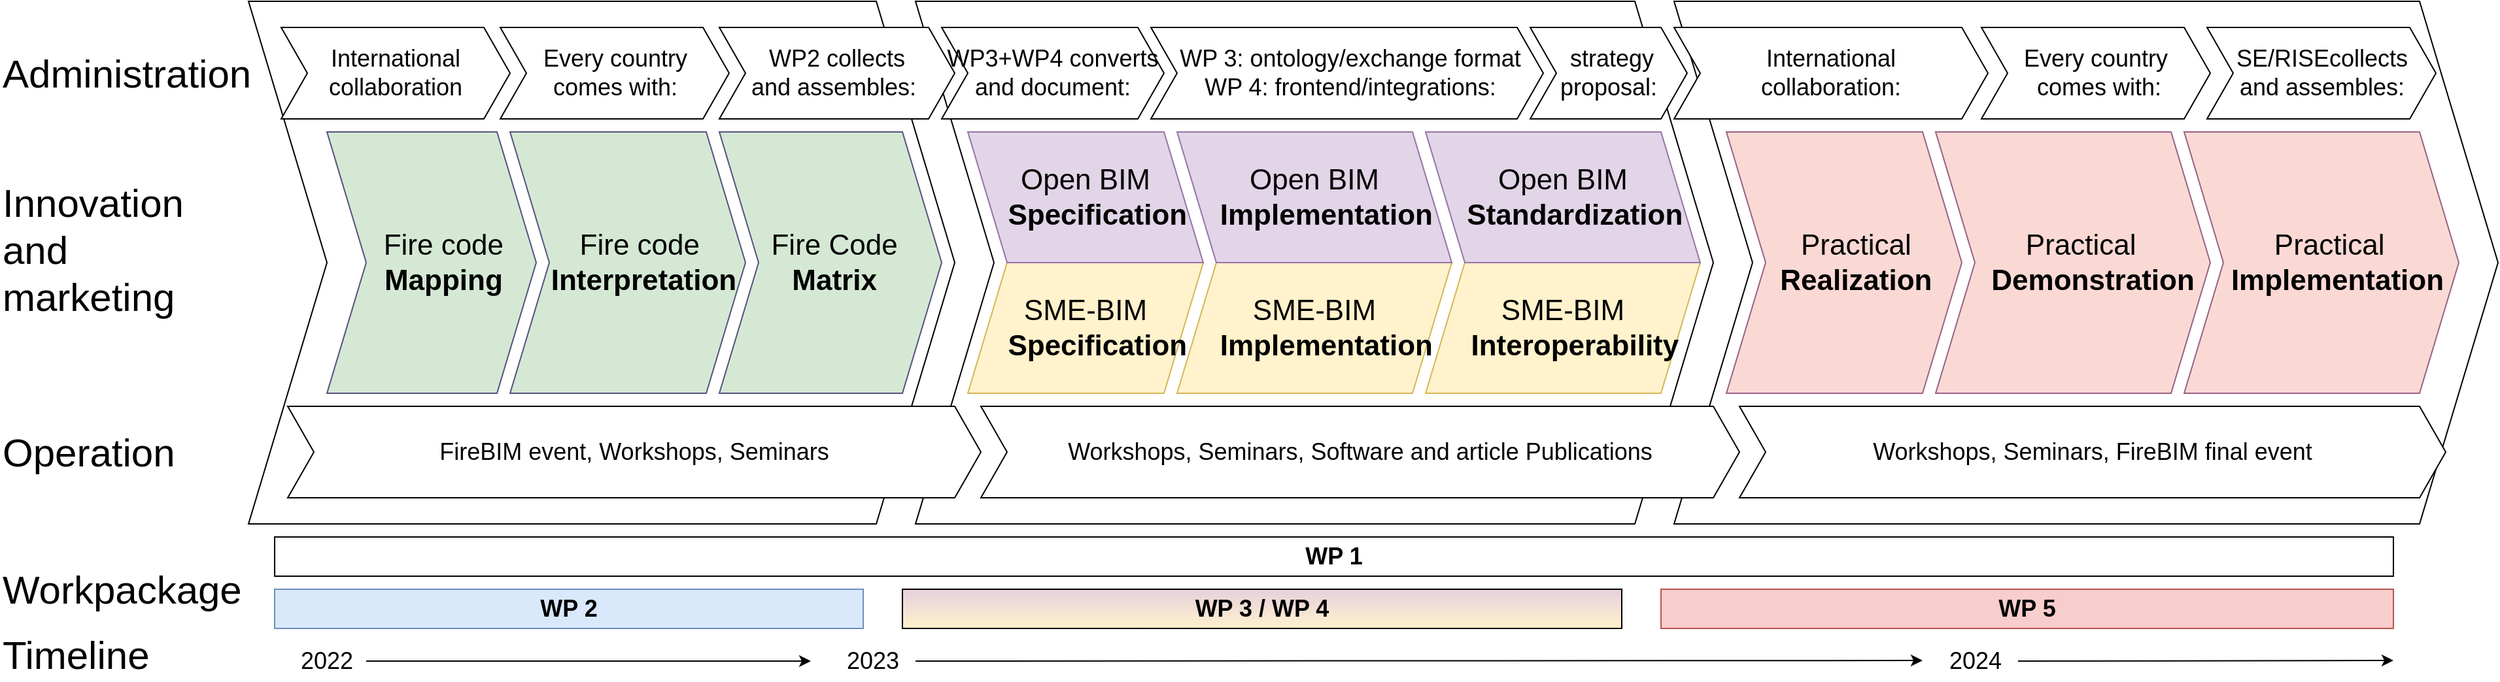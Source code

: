 <mxfile version="16.2.6" type="github">
  <diagram id="50i3K7nlYH6oyTf6ZRoc" name="Page-1">
    <mxGraphModel dx="2272" dy="762" grid="1" gridSize="10" guides="1" tooltips="1" connect="1" arrows="1" fold="1" page="1" pageScale="1" pageWidth="850" pageHeight="1100" math="0" shadow="0">
      <root>
        <mxCell id="0" />
        <mxCell id="1" parent="0" />
        <mxCell id="LbvQtDSeulyC5G_0_8Kj-7" value="" style="shape=step;perimeter=stepPerimeter;whiteSpace=wrap;html=1;fixedSize=1;size=60;" parent="1" vertex="1">
          <mxGeometry x="550" y="170" width="610" height="400" as="geometry" />
        </mxCell>
        <mxCell id="XaFjKHI1NQaH3z4sg4-c-1" value="&lt;div style=&quot;font-size: 22px&quot;&gt;SME-BIM&lt;/div&gt;&lt;div style=&quot;font-size: 22px&quot;&gt;&amp;nbsp; &amp;nbsp;&lt;b&gt;Specification&lt;/b&gt;&lt;/div&gt;" style="shape=parallelogram;perimeter=parallelogramPerimeter;whiteSpace=wrap;html=1;fixedSize=1;size=30;fillColor=#fff2cc;strokeColor=#d6b656;" vertex="1" parent="1">
          <mxGeometry x="590" y="370" width="180" height="100" as="geometry" />
        </mxCell>
        <mxCell id="XaFjKHI1NQaH3z4sg4-c-5" value="&lt;div style=&quot;font-size: 22px&quot;&gt;Open BIM&lt;/div&gt;&lt;div style=&quot;font-size: 22px&quot;&gt;&amp;nbsp; &amp;nbsp;&lt;b&gt;Specification&lt;/b&gt;&lt;/div&gt;" style="shape=parallelogram;perimeter=parallelogramPerimeter;whiteSpace=wrap;html=1;fixedSize=1;size=30;flipV=1;fillColor=#e1d5e7;strokeColor=#9673a6;" vertex="1" parent="1">
          <mxGeometry x="590" y="270" width="180" height="100" as="geometry" />
        </mxCell>
        <mxCell id="LbvQtDSeulyC5G_0_8Kj-1" value="" style="shape=step;perimeter=stepPerimeter;whiteSpace=wrap;html=1;fixedSize=1;size=60;" parent="1" vertex="1">
          <mxGeometry x="40" y="170" width="540" height="400" as="geometry" />
        </mxCell>
        <mxCell id="LbvQtDSeulyC5G_0_8Kj-3" value="&lt;div style=&quot;font-size: 22px&quot;&gt;&lt;span&gt;&amp;nbsp; &amp;nbsp; &amp;nbsp; Fire code&amp;nbsp; &amp;nbsp; &amp;nbsp; &amp;nbsp;&lt;b&gt;Mapping&lt;/b&gt;&lt;/span&gt;&lt;/div&gt;" style="shape=step;perimeter=stepPerimeter;whiteSpace=wrap;html=1;fixedSize=1;size=30;align=center;fillColor=#D5E8D4;strokeColor=#56517e;" parent="1" vertex="1">
          <mxGeometry x="100" y="270" width="160" height="200" as="geometry" />
        </mxCell>
        <mxCell id="LbvQtDSeulyC5G_0_8Kj-4" value="&lt;font style=&quot;font-size: 22px&quot;&gt;&amp;nbsp; &amp;nbsp; &amp;nbsp; &amp;nbsp; Fire code&amp;nbsp; &amp;nbsp; &amp;nbsp; &amp;nbsp; &amp;nbsp;&amp;nbsp;&lt;b&gt;Interpretation&lt;/b&gt;&lt;/font&gt;" style="shape=step;perimeter=stepPerimeter;whiteSpace=wrap;html=1;fixedSize=1;size=30;fillColor=#D5E8D4;strokeColor=#56517e;" parent="1" vertex="1">
          <mxGeometry x="240" y="270" width="180" height="200" as="geometry" />
        </mxCell>
        <mxCell id="LbvQtDSeulyC5G_0_8Kj-5" value="&lt;font style=&quot;font-size: 22px&quot;&gt;&amp;nbsp; &amp;nbsp; Fire Code&amp;nbsp; &amp;nbsp; &lt;b&gt;&amp;nbsp;Matrix&lt;/b&gt;&lt;/font&gt;" style="shape=step;perimeter=stepPerimeter;whiteSpace=wrap;html=1;fixedSize=1;size=30;fillColor=#D5E8D4;strokeColor=#56517e;" parent="1" vertex="1">
          <mxGeometry x="400" y="270" width="170" height="200" as="geometry" />
        </mxCell>
        <mxCell id="LbvQtDSeulyC5G_0_8Kj-13" value="" style="shape=step;perimeter=stepPerimeter;whiteSpace=wrap;html=1;fixedSize=1;size=60;" parent="1" vertex="1">
          <mxGeometry x="1130" y="170" width="630" height="400" as="geometry" />
        </mxCell>
        <mxCell id="LbvQtDSeulyC5G_0_8Kj-14" value="&lt;div style=&quot;font-size: 22px&quot;&gt;&lt;font style=&quot;font-size: 22px&quot;&gt;&amp;nbsp; &amp;nbsp;Practical&lt;/font&gt;&lt;/div&gt;&lt;div style=&quot;font-size: 22px&quot;&gt;&lt;font style=&quot;font-size: 22px&quot;&gt;&amp;nbsp; &amp;nbsp;&lt;b&gt;Realization&lt;/b&gt;&lt;/font&gt;&lt;/div&gt;" style="shape=step;perimeter=stepPerimeter;whiteSpace=wrap;html=1;fixedSize=1;size=30;align=center;fillColor=#FAD9D5;strokeColor=#996185;" parent="1" vertex="1">
          <mxGeometry x="1170" y="270" width="180" height="200" as="geometry" />
        </mxCell>
        <mxCell id="LbvQtDSeulyC5G_0_8Kj-15" value="&lt;font style=&quot;font-size: 22px&quot;&gt;&amp;nbsp; &amp;nbsp; &amp;nbsp; &amp;nbsp; &amp;nbsp; &amp;nbsp;Practical&amp;nbsp; &amp;nbsp; &amp;nbsp; &amp;nbsp; &amp;nbsp; &amp;nbsp; &amp;nbsp; &amp;nbsp;&lt;b&gt;Demonstration&lt;/b&gt;&lt;/font&gt;" style="shape=step;perimeter=stepPerimeter;whiteSpace=wrap;html=1;fixedSize=1;size=30;fillColor=#FAD9D5;strokeColor=#996185;" parent="1" vertex="1">
          <mxGeometry x="1330" y="270" width="210" height="200" as="geometry" />
        </mxCell>
        <mxCell id="LbvQtDSeulyC5G_0_8Kj-16" value="&lt;font style=&quot;font-size: 22px&quot;&gt;&amp;nbsp; &amp;nbsp; &amp;nbsp; &amp;nbsp; &amp;nbsp; &amp;nbsp;Practical&amp;nbsp; &amp;nbsp; &amp;nbsp; &amp;nbsp; &amp;nbsp; &amp;nbsp; &amp;nbsp;&amp;nbsp;&lt;b&gt;Implementation&lt;/b&gt;&lt;/font&gt;" style="shape=step;perimeter=stepPerimeter;whiteSpace=wrap;html=1;fixedSize=1;size=30;fillColor=#FAD9D5;strokeColor=#996185;" parent="1" vertex="1">
          <mxGeometry x="1520" y="270" width="210" height="200" as="geometry" />
        </mxCell>
        <mxCell id="LbvQtDSeulyC5G_0_8Kj-17" value="&lt;font style=&quot;font-size: 18px&quot;&gt;FireBIM event, Workshops, Seminars&lt;/font&gt;" style="shape=step;perimeter=stepPerimeter;whiteSpace=wrap;html=1;fixedSize=1;size=20;" parent="1" vertex="1">
          <mxGeometry x="70" y="480" width="530" height="70" as="geometry" />
        </mxCell>
        <mxCell id="LbvQtDSeulyC5G_0_8Kj-18" value="&lt;font style=&quot;font-size: 18px&quot;&gt;Workshops, Seminars, Software and article Publications&lt;/font&gt;" style="shape=step;perimeter=stepPerimeter;whiteSpace=wrap;html=1;fixedSize=1;size=20;" parent="1" vertex="1">
          <mxGeometry x="600" y="480" width="580" height="70" as="geometry" />
        </mxCell>
        <mxCell id="LbvQtDSeulyC5G_0_8Kj-19" value="&lt;font style=&quot;font-size: 18px&quot;&gt;Workshops, Seminars, FireBIM final event&lt;/font&gt;" style="shape=step;perimeter=stepPerimeter;whiteSpace=wrap;html=1;fixedSize=1;size=20;" parent="1" vertex="1">
          <mxGeometry x="1180" y="480" width="540" height="70" as="geometry" />
        </mxCell>
        <mxCell id="LbvQtDSeulyC5G_0_8Kj-23" value="&lt;font style=&quot;font-size: 18px&quot;&gt;International collaboration&lt;/font&gt;" style="shape=step;perimeter=stepPerimeter;whiteSpace=wrap;html=1;fixedSize=1;size=20;" parent="1" vertex="1">
          <mxGeometry x="65" y="190" width="175" height="70" as="geometry" />
        </mxCell>
        <mxCell id="LbvQtDSeulyC5G_0_8Kj-25" value="&lt;font style=&quot;font-size: 18px&quot;&gt;WP2 collects &lt;br&gt;and assembles:&amp;nbsp;&lt;/font&gt;" style="shape=step;perimeter=stepPerimeter;whiteSpace=wrap;html=1;fixedSize=1;size=20;" parent="1" vertex="1">
          <mxGeometry x="400" y="190" width="180" height="70" as="geometry" />
        </mxCell>
        <mxCell id="LbvQtDSeulyC5G_0_8Kj-26" value="&lt;font style=&quot;font-size: 18px&quot;&gt;Every country &lt;br&gt;comes with:&lt;/font&gt;" style="shape=step;perimeter=stepPerimeter;whiteSpace=wrap;html=1;fixedSize=1;size=20;" parent="1" vertex="1">
          <mxGeometry x="232.5" y="190" width="175" height="70" as="geometry" />
        </mxCell>
        <mxCell id="LbvQtDSeulyC5G_0_8Kj-27" value="&lt;font style=&quot;font-size: 18px&quot;&gt;WP3+WP4 converts &lt;br&gt;and document:&lt;/font&gt;" style="shape=step;perimeter=stepPerimeter;whiteSpace=wrap;html=1;fixedSize=1;size=20;" parent="1" vertex="1">
          <mxGeometry x="570" y="190" width="170" height="70" as="geometry" />
        </mxCell>
        <mxCell id="LbvQtDSeulyC5G_0_8Kj-28" value="&lt;font style=&quot;font-size: 18px&quot;&gt;&amp;nbsp;WP 3: ontology/exchange format&lt;br&gt;&amp;nbsp;WP 4: frontend/integrations:&lt;/font&gt;" style="shape=step;perimeter=stepPerimeter;whiteSpace=wrap;html=1;fixedSize=1;size=20;" parent="1" vertex="1">
          <mxGeometry x="730" y="190" width="300" height="70" as="geometry" />
        </mxCell>
        <mxCell id="LbvQtDSeulyC5G_0_8Kj-29" value="&lt;font style=&quot;font-size: 18px&quot;&gt;&amp;nbsp;strategy proposal:&lt;/font&gt;" style="shape=step;perimeter=stepPerimeter;whiteSpace=wrap;html=1;fixedSize=1;size=20;" parent="1" vertex="1">
          <mxGeometry x="1020" y="190" width="120" height="70" as="geometry" />
        </mxCell>
        <mxCell id="LbvQtDSeulyC5G_0_8Kj-30" value="&lt;font style=&quot;font-size: 18px&quot;&gt;International &lt;br&gt;collaboration:&lt;/font&gt;" style="shape=step;perimeter=stepPerimeter;whiteSpace=wrap;html=1;fixedSize=1;size=20;" parent="1" vertex="1">
          <mxGeometry x="1130" y="190" width="240" height="70" as="geometry" />
        </mxCell>
        <mxCell id="LbvQtDSeulyC5G_0_8Kj-31" value="&lt;font style=&quot;font-size: 18px&quot;&gt;Every country&lt;br&gt;&amp;nbsp;comes with:&lt;/font&gt;" style="shape=step;perimeter=stepPerimeter;whiteSpace=wrap;html=1;fixedSize=1;size=20;" parent="1" vertex="1">
          <mxGeometry x="1365" y="190" width="175" height="70" as="geometry" />
        </mxCell>
        <mxCell id="LbvQtDSeulyC5G_0_8Kj-32" value="&lt;font style=&quot;font-size: 18px&quot;&gt;SE/RISEcollects&lt;br&gt;&amp;nbsp;and assembles:&amp;nbsp;&lt;/font&gt;" style="shape=step;perimeter=stepPerimeter;whiteSpace=wrap;html=1;fixedSize=1;size=20;" parent="1" vertex="1">
          <mxGeometry x="1537.5" y="190" width="175" height="70" as="geometry" />
        </mxCell>
        <mxCell id="LbvQtDSeulyC5G_0_8Kj-35" value="&lt;font style=&quot;font-size: 30px&quot;&gt;Administration&lt;/font&gt;" style="text;html=1;strokeColor=none;fillColor=none;align=left;verticalAlign=middle;whiteSpace=wrap;rounded=0;" parent="1" vertex="1">
          <mxGeometry x="-150" y="215" width="40" height="20" as="geometry" />
        </mxCell>
        <mxCell id="LbvQtDSeulyC5G_0_8Kj-43" value="&lt;div&gt;&lt;span style=&quot;font-size: 30px&quot;&gt;Innovation and marketing&lt;/span&gt;&lt;/div&gt;" style="text;html=1;strokeColor=none;fillColor=none;align=left;verticalAlign=middle;whiteSpace=wrap;rounded=0;" parent="1" vertex="1">
          <mxGeometry x="-150" y="350" width="40" height="20" as="geometry" />
        </mxCell>
        <mxCell id="LbvQtDSeulyC5G_0_8Kj-44" value="&lt;font style=&quot;font-size: 30px&quot;&gt;Operation&lt;/font&gt;" style="text;html=1;strokeColor=none;fillColor=none;align=left;verticalAlign=middle;whiteSpace=wrap;rounded=0;" parent="1" vertex="1">
          <mxGeometry x="-150" y="505" width="40" height="20" as="geometry" />
        </mxCell>
        <mxCell id="XQZFtmUjKF8SVb1kRs2g-2" value="&lt;font style=&quot;font-size: 18px&quot;&gt;&lt;b&gt;WP 1&lt;br&gt;&lt;/b&gt;&lt;/font&gt;" style="rounded=0;whiteSpace=wrap;html=1;fillColor=#FFFFFF;" parent="1" vertex="1">
          <mxGeometry x="60" y="580" width="1620" height="30" as="geometry" />
        </mxCell>
        <mxCell id="XQZFtmUjKF8SVb1kRs2g-4" value="&lt;font style=&quot;font-size: 18px&quot;&gt;&lt;b&gt;WP 2&lt;br&gt;&lt;/b&gt;&lt;/font&gt;" style="rounded=0;whiteSpace=wrap;html=1;fillColor=#dae8fc;strokeColor=#6c8ebf;" parent="1" vertex="1">
          <mxGeometry x="60" y="620" width="450" height="30" as="geometry" />
        </mxCell>
        <mxCell id="XQZFtmUjKF8SVb1kRs2g-5" value="&lt;font style=&quot;font-size: 18px&quot;&gt;&lt;b&gt;WP 3 / WP 4&lt;br&gt;&lt;/b&gt;&lt;/font&gt;" style="rounded=0;whiteSpace=wrap;html=1;fillColor=#E6D0DE;gradientColor=#FFF2CC;gradientDirection=south;" parent="1" vertex="1">
          <mxGeometry x="540" y="620" width="550" height="30" as="geometry" />
        </mxCell>
        <mxCell id="XQZFtmUjKF8SVb1kRs2g-7" value="&lt;font style=&quot;font-size: 18px&quot;&gt;&lt;b&gt;WP 5&lt;br&gt;&lt;/b&gt;&lt;/font&gt;" style="rounded=0;whiteSpace=wrap;html=1;fillColor=#f8cecc;strokeColor=#b85450;" parent="1" vertex="1">
          <mxGeometry x="1120" y="620" width="560" height="30" as="geometry" />
        </mxCell>
        <mxCell id="XQZFtmUjKF8SVb1kRs2g-18" style="edgeStyle=orthogonalEdgeStyle;rounded=0;orthogonalLoop=1;jettySize=auto;html=1;exitX=1;exitY=0.5;exitDx=0;exitDy=0;" parent="1" source="XQZFtmUjKF8SVb1kRs2g-12" edge="1">
          <mxGeometry relative="1" as="geometry">
            <mxPoint x="470" y="675" as="targetPoint" />
          </mxGeometry>
        </mxCell>
        <mxCell id="XQZFtmUjKF8SVb1kRs2g-12" value="&lt;font style=&quot;font-size: 18px&quot;&gt;2022&lt;/font&gt;" style="shape=step;perimeter=stepPerimeter;whiteSpace=wrap;html=1;fixedSize=1;size=20;strokeColor=none;" parent="1" vertex="1">
          <mxGeometry x="70" y="660" width="60" height="30" as="geometry" />
        </mxCell>
        <mxCell id="XQZFtmUjKF8SVb1kRs2g-19" style="edgeStyle=orthogonalEdgeStyle;rounded=0;orthogonalLoop=1;jettySize=auto;html=1;exitX=1;exitY=0.5;exitDx=0;exitDy=0;" parent="1" source="XQZFtmUjKF8SVb1kRs2g-13" edge="1">
          <mxGeometry relative="1" as="geometry">
            <mxPoint x="1320" y="674.529" as="targetPoint" />
          </mxGeometry>
        </mxCell>
        <mxCell id="XQZFtmUjKF8SVb1kRs2g-13" value="&lt;font style=&quot;font-size: 18px&quot;&gt;2023&lt;/font&gt;" style="shape=step;perimeter=stepPerimeter;whiteSpace=wrap;html=1;fixedSize=1;size=20;strokeColor=none;" parent="1" vertex="1">
          <mxGeometry x="485" y="660" width="65" height="30" as="geometry" />
        </mxCell>
        <mxCell id="XQZFtmUjKF8SVb1kRs2g-21" style="edgeStyle=orthogonalEdgeStyle;rounded=0;orthogonalLoop=1;jettySize=auto;html=1;exitX=1;exitY=0.5;exitDx=0;exitDy=0;" parent="1" source="XQZFtmUjKF8SVb1kRs2g-15" edge="1">
          <mxGeometry relative="1" as="geometry">
            <mxPoint x="1680" y="674.529" as="targetPoint" />
          </mxGeometry>
        </mxCell>
        <mxCell id="XQZFtmUjKF8SVb1kRs2g-15" value="&lt;font style=&quot;font-size: 18px&quot;&gt;2024&lt;/font&gt;" style="shape=step;perimeter=stepPerimeter;whiteSpace=wrap;html=1;fixedSize=1;size=20;strokeColor=none;" parent="1" vertex="1">
          <mxGeometry x="1328" y="660" width="65" height="30" as="geometry" />
        </mxCell>
        <mxCell id="XaFjKHI1NQaH3z4sg4-c-6" value="&lt;span style=&quot;font-size: 22px&quot;&gt;SME-&lt;/span&gt;&lt;span style=&quot;font-size: 22px&quot;&gt;BIM&lt;/span&gt;&lt;span style=&quot;font-size: 22px&quot;&gt;&lt;br&gt;&lt;/span&gt;&lt;div style=&quot;font-size: 22px&quot;&gt;&amp;nbsp; &amp;nbsp;&lt;b&gt;Implementation&lt;/b&gt;&lt;/div&gt;" style="shape=parallelogram;perimeter=parallelogramPerimeter;whiteSpace=wrap;html=1;fixedSize=1;size=30;fillColor=#fff2cc;strokeColor=#d6b656;" vertex="1" parent="1">
          <mxGeometry x="750" y="370" width="210" height="100" as="geometry" />
        </mxCell>
        <mxCell id="XaFjKHI1NQaH3z4sg4-c-7" value="&lt;div style=&quot;font-size: 22px&quot;&gt;Open BIM&lt;/div&gt;&lt;div style=&quot;font-size: 22px&quot;&gt;&amp;nbsp; &amp;nbsp;&lt;b&gt;Implementation&lt;/b&gt;&lt;/div&gt;" style="shape=parallelogram;perimeter=parallelogramPerimeter;whiteSpace=wrap;html=1;fixedSize=1;size=30;flipV=1;fillColor=#e1d5e7;strokeColor=#9673a6;" vertex="1" parent="1">
          <mxGeometry x="750" y="270" width="210" height="100" as="geometry" />
        </mxCell>
        <mxCell id="XaFjKHI1NQaH3z4sg4-c-8" value="&lt;span style=&quot;font-size: 22px&quot;&gt;SME-&lt;/span&gt;&lt;span style=&quot;font-size: 22px&quot;&gt;BIM&lt;/span&gt;&lt;span style=&quot;font-size: 22px&quot;&gt;&lt;br&gt;&lt;/span&gt;&lt;div style=&quot;font-size: 22px&quot;&gt;&amp;nbsp; &amp;nbsp;&lt;b&gt;Interoperability&lt;/b&gt;&lt;/div&gt;" style="shape=parallelogram;perimeter=parallelogramPerimeter;whiteSpace=wrap;html=1;fixedSize=1;size=30;fillColor=#fff2cc;strokeColor=#d6b656;" vertex="1" parent="1">
          <mxGeometry x="940" y="370" width="210" height="100" as="geometry" />
        </mxCell>
        <mxCell id="XaFjKHI1NQaH3z4sg4-c-9" value="&lt;div style=&quot;font-size: 22px&quot;&gt;Open BIM&lt;/div&gt;&lt;div style=&quot;font-size: 22px&quot;&gt;&amp;nbsp; &amp;nbsp;&lt;b&gt;Standardization&lt;/b&gt;&lt;/div&gt;" style="shape=parallelogram;perimeter=parallelogramPerimeter;whiteSpace=wrap;html=1;fixedSize=1;size=30;flipV=1;fillColor=#e1d5e7;strokeColor=#9673a6;" vertex="1" parent="1">
          <mxGeometry x="940" y="270" width="210" height="100" as="geometry" />
        </mxCell>
        <mxCell id="XaFjKHI1NQaH3z4sg4-c-17" value="&lt;font style=&quot;font-size: 30px&quot;&gt;Workpackage&lt;/font&gt;" style="text;html=1;strokeColor=none;fillColor=none;align=left;verticalAlign=middle;whiteSpace=wrap;rounded=0;" vertex="1" parent="1">
          <mxGeometry x="-150" y="610" width="40" height="20" as="geometry" />
        </mxCell>
        <mxCell id="XaFjKHI1NQaH3z4sg4-c-18" value="&lt;font style=&quot;font-size: 30px&quot;&gt;Timeline&lt;/font&gt;" style="text;html=1;strokeColor=none;fillColor=none;align=left;verticalAlign=middle;whiteSpace=wrap;rounded=0;" vertex="1" parent="1">
          <mxGeometry x="-150" y="660" width="40" height="20" as="geometry" />
        </mxCell>
      </root>
    </mxGraphModel>
  </diagram>
</mxfile>
